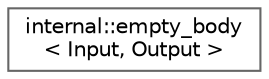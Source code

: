 digraph "类继承关系图"
{
 // LATEX_PDF_SIZE
  bgcolor="transparent";
  edge [fontname=Helvetica,fontsize=10,labelfontname=Helvetica,labelfontsize=10];
  node [fontname=Helvetica,fontsize=10,shape=box,height=0.2,width=0.4];
  rankdir="LR";
  Node0 [id="Node000000",label="internal::empty_body\l\< Input, Output \>",height=0.2,width=0.4,color="grey40", fillcolor="white", style="filled",URL="$structinternal_1_1empty__body.html",tooltip="An empty functor that takes an Input and returns a default constructed Output"];
}
